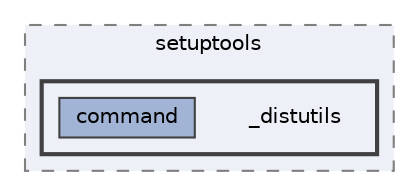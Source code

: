 digraph "C:/Users/LukeMabie/documents/Development/Password_Saver_Using_Django-master/venv/Lib/site-packages/setuptools/_distutils"
{
 // LATEX_PDF_SIZE
  bgcolor="transparent";
  edge [fontname=Helvetica,fontsize=10,labelfontname=Helvetica,labelfontsize=10];
  node [fontname=Helvetica,fontsize=10,shape=box,height=0.2,width=0.4];
  compound=true
  subgraph clusterdir_9958ccd7b959362a0d3f0e80cfc470b0 {
    graph [ bgcolor="#edf0f7", pencolor="grey50", label="setuptools", fontname=Helvetica,fontsize=10 style="filled,dashed", URL="dir_9958ccd7b959362a0d3f0e80cfc470b0.html",tooltip=""]
  subgraph clusterdir_541427f92f7a6064594eb26ecb042dc5 {
    graph [ bgcolor="#edf0f7", pencolor="grey25", label="", fontname=Helvetica,fontsize=10 style="filled,bold", URL="dir_541427f92f7a6064594eb26ecb042dc5.html",tooltip=""]
    dir_541427f92f7a6064594eb26ecb042dc5 [shape=plaintext, label="_distutils"];
  dir_99e1dd708616dbf951884d2581e37129 [label="command", fillcolor="#a2b4d6", color="grey25", style="filled", URL="dir_99e1dd708616dbf951884d2581e37129.html",tooltip=""];
  }
  }
}
